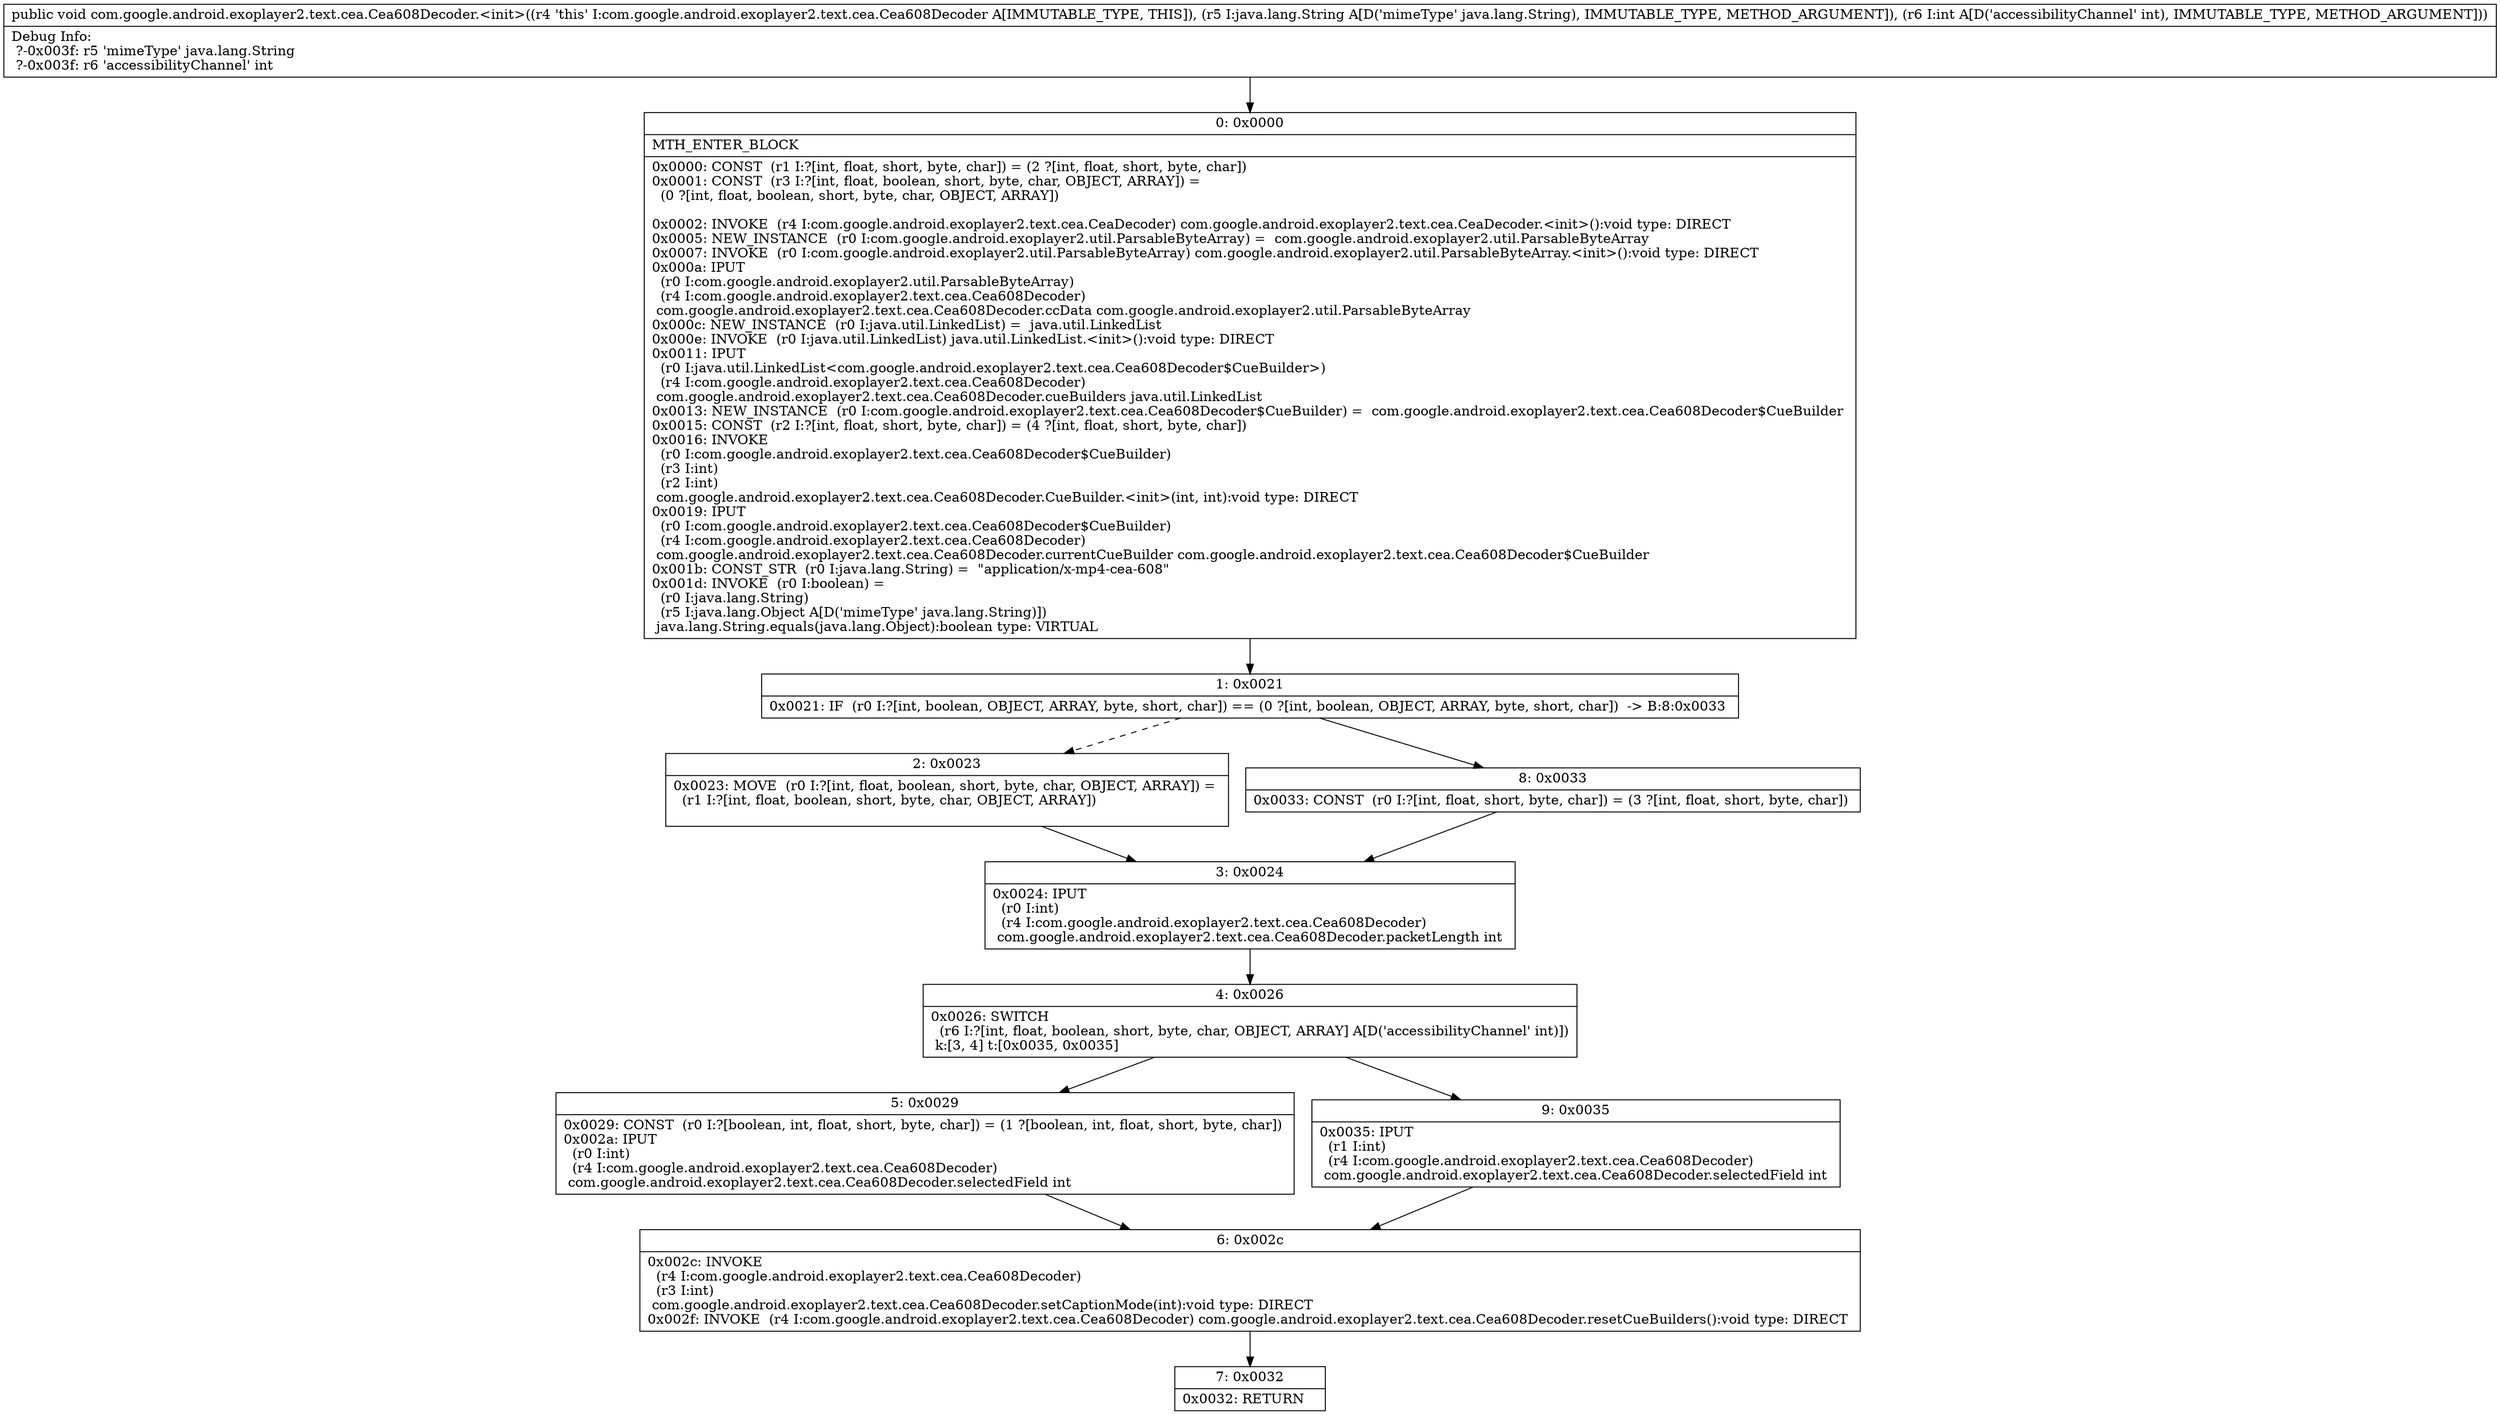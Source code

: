 digraph "CFG forcom.google.android.exoplayer2.text.cea.Cea608Decoder.\<init\>(Ljava\/lang\/String;I)V" {
Node_0 [shape=record,label="{0\:\ 0x0000|MTH_ENTER_BLOCK\l|0x0000: CONST  (r1 I:?[int, float, short, byte, char]) = (2 ?[int, float, short, byte, char]) \l0x0001: CONST  (r3 I:?[int, float, boolean, short, byte, char, OBJECT, ARRAY]) = \l  (0 ?[int, float, boolean, short, byte, char, OBJECT, ARRAY])\l \l0x0002: INVOKE  (r4 I:com.google.android.exoplayer2.text.cea.CeaDecoder) com.google.android.exoplayer2.text.cea.CeaDecoder.\<init\>():void type: DIRECT \l0x0005: NEW_INSTANCE  (r0 I:com.google.android.exoplayer2.util.ParsableByteArray) =  com.google.android.exoplayer2.util.ParsableByteArray \l0x0007: INVOKE  (r0 I:com.google.android.exoplayer2.util.ParsableByteArray) com.google.android.exoplayer2.util.ParsableByteArray.\<init\>():void type: DIRECT \l0x000a: IPUT  \l  (r0 I:com.google.android.exoplayer2.util.ParsableByteArray)\l  (r4 I:com.google.android.exoplayer2.text.cea.Cea608Decoder)\l com.google.android.exoplayer2.text.cea.Cea608Decoder.ccData com.google.android.exoplayer2.util.ParsableByteArray \l0x000c: NEW_INSTANCE  (r0 I:java.util.LinkedList) =  java.util.LinkedList \l0x000e: INVOKE  (r0 I:java.util.LinkedList) java.util.LinkedList.\<init\>():void type: DIRECT \l0x0011: IPUT  \l  (r0 I:java.util.LinkedList\<com.google.android.exoplayer2.text.cea.Cea608Decoder$CueBuilder\>)\l  (r4 I:com.google.android.exoplayer2.text.cea.Cea608Decoder)\l com.google.android.exoplayer2.text.cea.Cea608Decoder.cueBuilders java.util.LinkedList \l0x0013: NEW_INSTANCE  (r0 I:com.google.android.exoplayer2.text.cea.Cea608Decoder$CueBuilder) =  com.google.android.exoplayer2.text.cea.Cea608Decoder$CueBuilder \l0x0015: CONST  (r2 I:?[int, float, short, byte, char]) = (4 ?[int, float, short, byte, char]) \l0x0016: INVOKE  \l  (r0 I:com.google.android.exoplayer2.text.cea.Cea608Decoder$CueBuilder)\l  (r3 I:int)\l  (r2 I:int)\l com.google.android.exoplayer2.text.cea.Cea608Decoder.CueBuilder.\<init\>(int, int):void type: DIRECT \l0x0019: IPUT  \l  (r0 I:com.google.android.exoplayer2.text.cea.Cea608Decoder$CueBuilder)\l  (r4 I:com.google.android.exoplayer2.text.cea.Cea608Decoder)\l com.google.android.exoplayer2.text.cea.Cea608Decoder.currentCueBuilder com.google.android.exoplayer2.text.cea.Cea608Decoder$CueBuilder \l0x001b: CONST_STR  (r0 I:java.lang.String) =  \"application\/x\-mp4\-cea\-608\" \l0x001d: INVOKE  (r0 I:boolean) = \l  (r0 I:java.lang.String)\l  (r5 I:java.lang.Object A[D('mimeType' java.lang.String)])\l java.lang.String.equals(java.lang.Object):boolean type: VIRTUAL \l}"];
Node_1 [shape=record,label="{1\:\ 0x0021|0x0021: IF  (r0 I:?[int, boolean, OBJECT, ARRAY, byte, short, char]) == (0 ?[int, boolean, OBJECT, ARRAY, byte, short, char])  \-\> B:8:0x0033 \l}"];
Node_2 [shape=record,label="{2\:\ 0x0023|0x0023: MOVE  (r0 I:?[int, float, boolean, short, byte, char, OBJECT, ARRAY]) = \l  (r1 I:?[int, float, boolean, short, byte, char, OBJECT, ARRAY])\l \l}"];
Node_3 [shape=record,label="{3\:\ 0x0024|0x0024: IPUT  \l  (r0 I:int)\l  (r4 I:com.google.android.exoplayer2.text.cea.Cea608Decoder)\l com.google.android.exoplayer2.text.cea.Cea608Decoder.packetLength int \l}"];
Node_4 [shape=record,label="{4\:\ 0x0026|0x0026: SWITCH  \l  (r6 I:?[int, float, boolean, short, byte, char, OBJECT, ARRAY] A[D('accessibilityChannel' int)])\l k:[3, 4] t:[0x0035, 0x0035] \l}"];
Node_5 [shape=record,label="{5\:\ 0x0029|0x0029: CONST  (r0 I:?[boolean, int, float, short, byte, char]) = (1 ?[boolean, int, float, short, byte, char]) \l0x002a: IPUT  \l  (r0 I:int)\l  (r4 I:com.google.android.exoplayer2.text.cea.Cea608Decoder)\l com.google.android.exoplayer2.text.cea.Cea608Decoder.selectedField int \l}"];
Node_6 [shape=record,label="{6\:\ 0x002c|0x002c: INVOKE  \l  (r4 I:com.google.android.exoplayer2.text.cea.Cea608Decoder)\l  (r3 I:int)\l com.google.android.exoplayer2.text.cea.Cea608Decoder.setCaptionMode(int):void type: DIRECT \l0x002f: INVOKE  (r4 I:com.google.android.exoplayer2.text.cea.Cea608Decoder) com.google.android.exoplayer2.text.cea.Cea608Decoder.resetCueBuilders():void type: DIRECT \l}"];
Node_7 [shape=record,label="{7\:\ 0x0032|0x0032: RETURN   \l}"];
Node_8 [shape=record,label="{8\:\ 0x0033|0x0033: CONST  (r0 I:?[int, float, short, byte, char]) = (3 ?[int, float, short, byte, char]) \l}"];
Node_9 [shape=record,label="{9\:\ 0x0035|0x0035: IPUT  \l  (r1 I:int)\l  (r4 I:com.google.android.exoplayer2.text.cea.Cea608Decoder)\l com.google.android.exoplayer2.text.cea.Cea608Decoder.selectedField int \l}"];
MethodNode[shape=record,label="{public void com.google.android.exoplayer2.text.cea.Cea608Decoder.\<init\>((r4 'this' I:com.google.android.exoplayer2.text.cea.Cea608Decoder A[IMMUTABLE_TYPE, THIS]), (r5 I:java.lang.String A[D('mimeType' java.lang.String), IMMUTABLE_TYPE, METHOD_ARGUMENT]), (r6 I:int A[D('accessibilityChannel' int), IMMUTABLE_TYPE, METHOD_ARGUMENT]))  | Debug Info:\l  ?\-0x003f: r5 'mimeType' java.lang.String\l  ?\-0x003f: r6 'accessibilityChannel' int\l}"];
MethodNode -> Node_0;
Node_0 -> Node_1;
Node_1 -> Node_2[style=dashed];
Node_1 -> Node_8;
Node_2 -> Node_3;
Node_3 -> Node_4;
Node_4 -> Node_5;
Node_4 -> Node_9;
Node_5 -> Node_6;
Node_6 -> Node_7;
Node_8 -> Node_3;
Node_9 -> Node_6;
}

